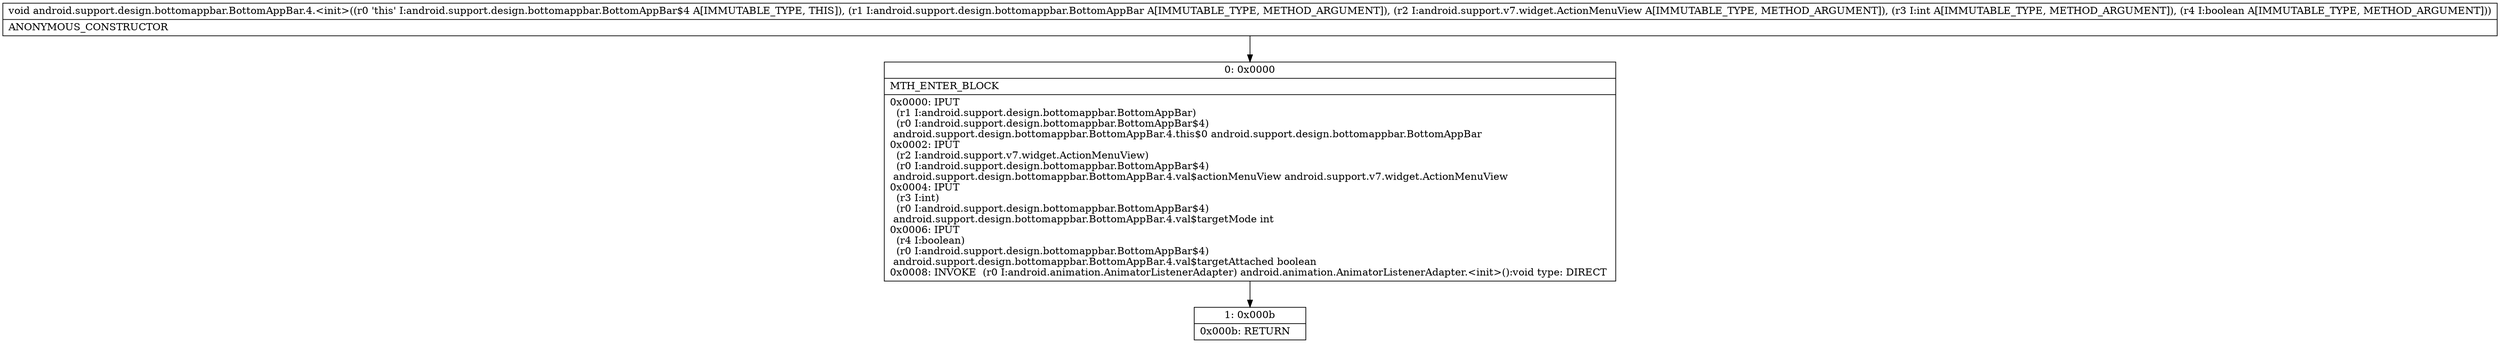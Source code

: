 digraph "CFG forandroid.support.design.bottomappbar.BottomAppBar.4.\<init\>(Landroid\/support\/design\/bottomappbar\/BottomAppBar;Landroid\/support\/v7\/widget\/ActionMenuView;IZ)V" {
Node_0 [shape=record,label="{0\:\ 0x0000|MTH_ENTER_BLOCK\l|0x0000: IPUT  \l  (r1 I:android.support.design.bottomappbar.BottomAppBar)\l  (r0 I:android.support.design.bottomappbar.BottomAppBar$4)\l android.support.design.bottomappbar.BottomAppBar.4.this$0 android.support.design.bottomappbar.BottomAppBar \l0x0002: IPUT  \l  (r2 I:android.support.v7.widget.ActionMenuView)\l  (r0 I:android.support.design.bottomappbar.BottomAppBar$4)\l android.support.design.bottomappbar.BottomAppBar.4.val$actionMenuView android.support.v7.widget.ActionMenuView \l0x0004: IPUT  \l  (r3 I:int)\l  (r0 I:android.support.design.bottomappbar.BottomAppBar$4)\l android.support.design.bottomappbar.BottomAppBar.4.val$targetMode int \l0x0006: IPUT  \l  (r4 I:boolean)\l  (r0 I:android.support.design.bottomappbar.BottomAppBar$4)\l android.support.design.bottomappbar.BottomAppBar.4.val$targetAttached boolean \l0x0008: INVOKE  (r0 I:android.animation.AnimatorListenerAdapter) android.animation.AnimatorListenerAdapter.\<init\>():void type: DIRECT \l}"];
Node_1 [shape=record,label="{1\:\ 0x000b|0x000b: RETURN   \l}"];
MethodNode[shape=record,label="{void android.support.design.bottomappbar.BottomAppBar.4.\<init\>((r0 'this' I:android.support.design.bottomappbar.BottomAppBar$4 A[IMMUTABLE_TYPE, THIS]), (r1 I:android.support.design.bottomappbar.BottomAppBar A[IMMUTABLE_TYPE, METHOD_ARGUMENT]), (r2 I:android.support.v7.widget.ActionMenuView A[IMMUTABLE_TYPE, METHOD_ARGUMENT]), (r3 I:int A[IMMUTABLE_TYPE, METHOD_ARGUMENT]), (r4 I:boolean A[IMMUTABLE_TYPE, METHOD_ARGUMENT]))  | ANONYMOUS_CONSTRUCTOR\l}"];
MethodNode -> Node_0;
Node_0 -> Node_1;
}

